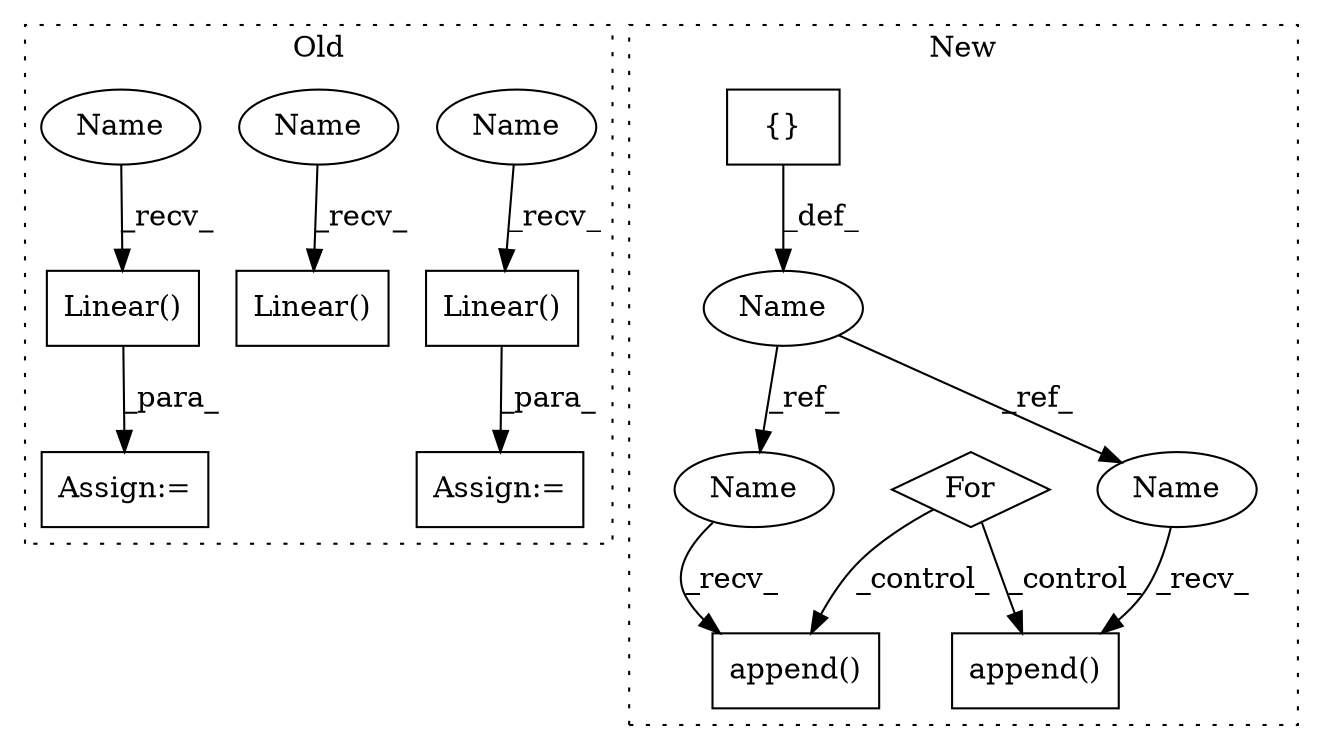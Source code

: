 digraph G {
subgraph cluster0 {
1 [label="Linear()" a="75" s="1330,1382" l="10,1" shape="box"];
7 [label="Assign:=" a="68" s="1327" l="3" shape="box"];
8 [label="Linear()" a="75" s="1403,1455" l="10,1" shape="box"];
9 [label="Assign:=" a="68" s="1400" l="3" shape="box"];
10 [label="Linear()" a="75" s="1257,1309" l="10,1" shape="box"];
13 [label="Name" a="87" s="1330" l="2" shape="ellipse"];
14 [label="Name" a="87" s="1257" l="2" shape="ellipse"];
15 [label="Name" a="87" s="1403" l="2" shape="ellipse"];
label = "Old";
style="dotted";
}
subgraph cluster1 {
2 [label="For" a="107" s="1274,1309" l="4,14" shape="diamond"];
3 [label="append()" a="75" s="1323,1369" l="14,1" shape="box"];
4 [label="append()" a="75" s="1383,1406" l="14,1" shape="box"];
5 [label="Name" a="87" s="1224" l="6" shape="ellipse"];
6 [label="{}" a="59" s="1233,1233" l="2,1" shape="box"];
11 [label="Name" a="87" s="1323" l="6" shape="ellipse"];
12 [label="Name" a="87" s="1383" l="6" shape="ellipse"];
label = "New";
style="dotted";
}
1 -> 7 [label="_para_"];
2 -> 4 [label="_control_"];
2 -> 3 [label="_control_"];
5 -> 12 [label="_ref_"];
5 -> 11 [label="_ref_"];
6 -> 5 [label="_def_"];
8 -> 9 [label="_para_"];
11 -> 3 [label="_recv_"];
12 -> 4 [label="_recv_"];
13 -> 1 [label="_recv_"];
14 -> 10 [label="_recv_"];
15 -> 8 [label="_recv_"];
}